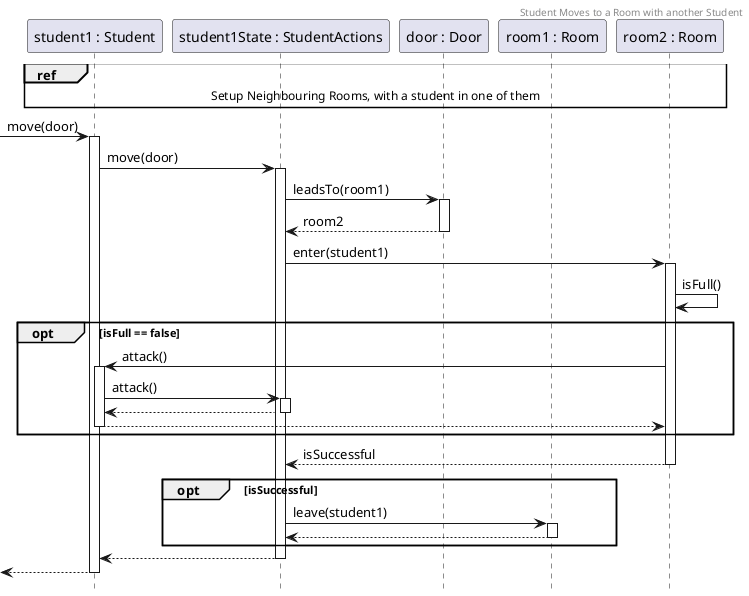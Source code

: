 @startuml RoomSplitWithEffects
header Student Moves to a Room with another Student
hide footbox

participant S1 as "student1 : Student"
participant S1S as "student1State : StudentActions"
participant D as "door : Door"
participant R1 as "room1 : Room"
participant R2 as "room2 : Room"
ref over S1, R2 : Setup Neighbouring Rooms, with a student in one of them
-> S1 ++: move(door)
S1 -> S1S ++: move(door)
S1S -> D ++: leadsTo(room1)
return room2
S1S -> R2 ++ : enter(student1)
R2 -> R2 : isFull()
opt isFull == false
    R2 -> S1 ++ : attack()
    S1 -> S1S ++ : attack()
    return
    return
end
return isSuccessful
opt isSuccessful
    S1S -> R1 ++ : leave(student1)
    return
end
return 
return 


@enduml

